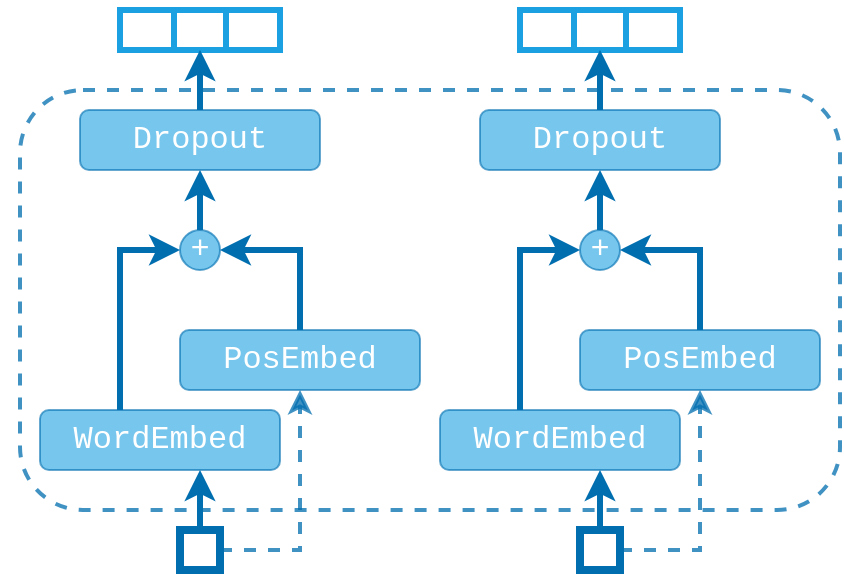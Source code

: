 <mxfile version="21.6.1">
  <diagram name="Page-1" id="Bc5GJkbn-tEceONIMzTU">
    <mxGraphModel dx="899" dy="519" grid="1" gridSize="10" guides="1" tooltips="1" connect="1" arrows="1" fold="1" page="1" pageScale="1" pageWidth="850" pageHeight="1100" math="0" shadow="0">
      <root>
        <mxCell id="0" />
        <mxCell id="1" parent="0" />
        <mxCell id="vSFo7Jb99_2Wq5jZSn7a-172" value="&lt;font style=&quot;font-size: 16px;&quot; face=&quot;Courier New&quot;&gt;elem&lt;sub&gt;1&lt;/sub&gt;&lt;/font&gt;" style="text;html=1;strokeColor=none;fillColor=none;align=center;verticalAlign=middle;whiteSpace=wrap;rounded=0;fontColor=#FFFFFF;" vertex="1" parent="1">
          <mxGeometry x="100" y="300" width="60" height="30" as="geometry" />
        </mxCell>
        <mxCell id="vSFo7Jb99_2Wq5jZSn7a-173" value="&lt;font style=&quot;font-size: 16px;&quot; face=&quot;Courier New&quot;&gt;elem&lt;sub&gt;2&lt;/sub&gt;&lt;/font&gt;" style="text;html=1;strokeColor=none;fillColor=none;align=center;verticalAlign=middle;whiteSpace=wrap;rounded=0;fontColor=#FFFFFF;" vertex="1" parent="1">
          <mxGeometry x="300" y="300" width="60" height="30" as="geometry" />
        </mxCell>
        <mxCell id="vSFo7Jb99_2Wq5jZSn7a-185" value="&lt;font style=&quot;font-size: 16px;&quot; face=&quot;Courier New&quot;&gt;WordEmbed&lt;br&gt;&lt;/font&gt;" style="rounded=1;whiteSpace=wrap;html=1;opacity=60;fillColor=#1ba1e2;fontColor=#ffffff;strokeColor=#006EAF;" vertex="1" parent="1">
          <mxGeometry x="90" y="245" width="120" height="30" as="geometry" />
        </mxCell>
        <mxCell id="vSFo7Jb99_2Wq5jZSn7a-186" value="&lt;font style=&quot;font-size: 16px;&quot; face=&quot;Courier New&quot;&gt;WordEmbed&lt;br&gt;&lt;/font&gt;" style="rounded=1;whiteSpace=wrap;html=1;opacity=60;fillColor=#1ba1e2;fontColor=#ffffff;strokeColor=#006EAF;" vertex="1" parent="1">
          <mxGeometry x="290" y="245" width="120" height="30" as="geometry" />
        </mxCell>
        <mxCell id="vSFo7Jb99_2Wq5jZSn7a-187" value="" style="endArrow=classic;html=1;rounded=0;fillColor=#1ba1e2;strokeColor=#006EAF;strokeWidth=3;" edge="1" parent="1">
          <mxGeometry width="50" height="50" relative="1" as="geometry">
            <mxPoint x="370" y="305" as="sourcePoint" />
            <mxPoint x="370" y="275" as="targetPoint" />
          </mxGeometry>
        </mxCell>
        <mxCell id="vSFo7Jb99_2Wq5jZSn7a-188" value="" style="endArrow=classic;html=1;rounded=0;fillColor=#1ba1e2;strokeColor=#006EAF;strokeWidth=3;" edge="1" parent="1">
          <mxGeometry width="50" height="50" relative="1" as="geometry">
            <mxPoint x="170" y="305" as="sourcePoint" />
            <mxPoint x="170" y="275" as="targetPoint" />
          </mxGeometry>
        </mxCell>
        <mxCell id="vSFo7Jb99_2Wq5jZSn7a-199" value="" style="shape=table;startSize=0;container=1;collapsible=0;childLayout=tableLayout;fontSize=16;fillColor=none;strokeColor=#1BA1E2;strokeWidth=3;" vertex="1" parent="1">
          <mxGeometry x="130" y="45" width="80" height="20" as="geometry" />
        </mxCell>
        <mxCell id="vSFo7Jb99_2Wq5jZSn7a-200" value="" style="shape=tableRow;horizontal=0;startSize=0;swimlaneHead=0;swimlaneBody=0;strokeColor=inherit;top=0;left=0;bottom=0;right=0;collapsible=0;dropTarget=0;fillColor=none;points=[[0,0.5],[1,0.5]];portConstraint=eastwest;fontSize=16;strokeWidth=3;" vertex="1" parent="vSFo7Jb99_2Wq5jZSn7a-199">
          <mxGeometry width="80" height="20" as="geometry" />
        </mxCell>
        <mxCell id="vSFo7Jb99_2Wq5jZSn7a-201" value="" style="shape=partialRectangle;html=1;whiteSpace=wrap;connectable=0;strokeColor=inherit;overflow=hidden;fillColor=none;top=0;left=0;bottom=0;right=0;pointerEvents=1;fontSize=16;" vertex="1" parent="vSFo7Jb99_2Wq5jZSn7a-200">
          <mxGeometry width="27" height="20" as="geometry">
            <mxRectangle width="27" height="20" as="alternateBounds" />
          </mxGeometry>
        </mxCell>
        <mxCell id="vSFo7Jb99_2Wq5jZSn7a-202" value="" style="shape=partialRectangle;html=1;whiteSpace=wrap;connectable=0;strokeColor=inherit;overflow=hidden;fillColor=none;top=0;left=0;bottom=0;right=0;pointerEvents=1;fontSize=16;" vertex="1" parent="vSFo7Jb99_2Wq5jZSn7a-200">
          <mxGeometry x="27" width="26" height="20" as="geometry">
            <mxRectangle width="26" height="20" as="alternateBounds" />
          </mxGeometry>
        </mxCell>
        <mxCell id="vSFo7Jb99_2Wq5jZSn7a-203" value="" style="shape=partialRectangle;html=1;whiteSpace=wrap;connectable=0;strokeColor=inherit;overflow=hidden;fillColor=none;top=0;left=0;bottom=0;right=0;pointerEvents=1;fontSize=16;" vertex="1" parent="vSFo7Jb99_2Wq5jZSn7a-200">
          <mxGeometry x="53" width="27" height="20" as="geometry">
            <mxRectangle width="27" height="20" as="alternateBounds" />
          </mxGeometry>
        </mxCell>
        <mxCell id="vSFo7Jb99_2Wq5jZSn7a-204" value="" style="shape=table;startSize=0;container=1;collapsible=0;childLayout=tableLayout;fontSize=16;fillColor=none;strokeColor=#1BA1E2;strokeWidth=3;" vertex="1" parent="1">
          <mxGeometry x="330" y="45" width="80" height="20" as="geometry" />
        </mxCell>
        <mxCell id="vSFo7Jb99_2Wq5jZSn7a-205" value="" style="shape=tableRow;horizontal=0;startSize=0;swimlaneHead=0;swimlaneBody=0;strokeColor=inherit;top=0;left=0;bottom=0;right=0;collapsible=0;dropTarget=0;fillColor=none;points=[[0,0.5],[1,0.5]];portConstraint=eastwest;fontSize=16;strokeWidth=3;" vertex="1" parent="vSFo7Jb99_2Wq5jZSn7a-204">
          <mxGeometry width="80" height="20" as="geometry" />
        </mxCell>
        <mxCell id="vSFo7Jb99_2Wq5jZSn7a-206" value="" style="shape=partialRectangle;html=1;whiteSpace=wrap;connectable=0;strokeColor=inherit;overflow=hidden;fillColor=none;top=0;left=0;bottom=0;right=0;pointerEvents=1;fontSize=16;" vertex="1" parent="vSFo7Jb99_2Wq5jZSn7a-205">
          <mxGeometry width="27" height="20" as="geometry">
            <mxRectangle width="27" height="20" as="alternateBounds" />
          </mxGeometry>
        </mxCell>
        <mxCell id="vSFo7Jb99_2Wq5jZSn7a-207" value="" style="shape=partialRectangle;html=1;whiteSpace=wrap;connectable=0;strokeColor=inherit;overflow=hidden;fillColor=none;top=0;left=0;bottom=0;right=0;pointerEvents=1;fontSize=16;" vertex="1" parent="vSFo7Jb99_2Wq5jZSn7a-205">
          <mxGeometry x="27" width="26" height="20" as="geometry">
            <mxRectangle width="26" height="20" as="alternateBounds" />
          </mxGeometry>
        </mxCell>
        <mxCell id="vSFo7Jb99_2Wq5jZSn7a-208" value="" style="shape=partialRectangle;html=1;whiteSpace=wrap;connectable=0;strokeColor=inherit;overflow=hidden;fillColor=none;top=0;left=0;bottom=0;right=0;pointerEvents=1;fontSize=16;" vertex="1" parent="vSFo7Jb99_2Wq5jZSn7a-205">
          <mxGeometry x="53" width="27" height="20" as="geometry">
            <mxRectangle width="27" height="20" as="alternateBounds" />
          </mxGeometry>
        </mxCell>
        <mxCell id="vSFo7Jb99_2Wq5jZSn7a-209" value="&lt;font style=&quot;font-size: 16px;&quot; face=&quot;Courier New&quot;&gt;x&lt;sub&gt;1&lt;/sub&gt;&lt;/font&gt;" style="text;html=1;strokeColor=none;fillColor=none;align=center;verticalAlign=middle;whiteSpace=wrap;rounded=0;fontColor=#FFFFFF;" vertex="1" parent="1">
          <mxGeometry x="70" y="40" width="60" height="30" as="geometry" />
        </mxCell>
        <mxCell id="vSFo7Jb99_2Wq5jZSn7a-210" value="&lt;font style=&quot;font-size: 16px;&quot; face=&quot;Courier New&quot;&gt;x&lt;sub&gt;2&lt;/sub&gt;&lt;/font&gt;" style="text;html=1;strokeColor=none;fillColor=none;align=center;verticalAlign=middle;whiteSpace=wrap;rounded=0;fontColor=#FFFFFF;" vertex="1" parent="1">
          <mxGeometry x="270" y="40" width="60" height="30" as="geometry" />
        </mxCell>
        <mxCell id="vSFo7Jb99_2Wq5jZSn7a-213" value="" style="rounded=0;whiteSpace=wrap;html=1;fillColor=none;strokeWidth=4;strokeColor=#006eaf;fontStyle=1" vertex="1" parent="1">
          <mxGeometry x="360" y="305" width="20" height="20" as="geometry" />
        </mxCell>
        <mxCell id="vSFo7Jb99_2Wq5jZSn7a-214" value="" style="rounded=0;whiteSpace=wrap;html=1;fillColor=none;strokeWidth=4;strokeColor=#006eaf;" vertex="1" parent="1">
          <mxGeometry x="160" y="305" width="20" height="20" as="geometry" />
        </mxCell>
        <mxCell id="vSFo7Jb99_2Wq5jZSn7a-215" value="&lt;font style=&quot;font-size: 16px;&quot; face=&quot;Courier New&quot;&gt;PosEmbed&lt;br&gt;&lt;/font&gt;" style="rounded=1;whiteSpace=wrap;html=1;opacity=60;fillColor=#1ba1e2;fontColor=#ffffff;strokeColor=#006EAF;" vertex="1" parent="1">
          <mxGeometry x="160" y="205" width="120" height="30" as="geometry" />
        </mxCell>
        <mxCell id="vSFo7Jb99_2Wq5jZSn7a-216" value="&lt;font style=&quot;font-size: 16px;&quot; face=&quot;Courier New&quot;&gt;PosEmbed&lt;br&gt;&lt;/font&gt;" style="rounded=1;whiteSpace=wrap;html=1;opacity=60;fillColor=#1ba1e2;fontColor=#ffffff;strokeColor=#006EAF;" vertex="1" parent="1">
          <mxGeometry x="360" y="205" width="120" height="30" as="geometry" />
        </mxCell>
        <mxCell id="vSFo7Jb99_2Wq5jZSn7a-218" value="" style="endArrow=classic;html=1;rounded=0;fillColor=#1ba1e2;strokeColor=#006EAF;strokeWidth=2;exitX=1;exitY=0.5;exitDx=0;exitDy=0;dashed=1;opacity=75;" edge="1" parent="1" source="vSFo7Jb99_2Wq5jZSn7a-214">
          <mxGeometry width="50" height="50" relative="1" as="geometry">
            <mxPoint x="220" y="265" as="sourcePoint" />
            <mxPoint x="220" y="235" as="targetPoint" />
            <Array as="points">
              <mxPoint x="220" y="315" />
            </Array>
          </mxGeometry>
        </mxCell>
        <mxCell id="vSFo7Jb99_2Wq5jZSn7a-223" value="" style="endArrow=classic;html=1;rounded=0;fillColor=#1ba1e2;strokeColor=#006EAF;strokeWidth=2;exitX=1;exitY=0.5;exitDx=0;exitDy=0;dashed=1;opacity=75;" edge="1" parent="1">
          <mxGeometry width="50" height="50" relative="1" as="geometry">
            <mxPoint x="380" y="315" as="sourcePoint" />
            <mxPoint x="420" y="235" as="targetPoint" />
            <Array as="points">
              <mxPoint x="420" y="315" />
            </Array>
          </mxGeometry>
        </mxCell>
        <mxCell id="vSFo7Jb99_2Wq5jZSn7a-224" value="&lt;font style=&quot;font-size: 16px;&quot; face=&quot;Courier New&quot;&gt;+&lt;/font&gt;" style="ellipse;whiteSpace=wrap;html=1;aspect=fixed;fillColor=#1ba1e2;fontColor=#ffffff;strokeColor=#006EAF;opacity=60;" vertex="1" parent="1">
          <mxGeometry x="160" y="155" width="20" height="20" as="geometry" />
        </mxCell>
        <mxCell id="vSFo7Jb99_2Wq5jZSn7a-225" value="" style="endArrow=classic;html=1;rounded=0;fillColor=#1ba1e2;strokeColor=#006EAF;strokeWidth=3;entryX=0;entryY=0.5;entryDx=0;entryDy=0;" edge="1" parent="1" target="vSFo7Jb99_2Wq5jZSn7a-224">
          <mxGeometry width="50" height="50" relative="1" as="geometry">
            <mxPoint x="130" y="245" as="sourcePoint" />
            <mxPoint x="130" y="215" as="targetPoint" />
            <Array as="points">
              <mxPoint x="130" y="165" />
            </Array>
          </mxGeometry>
        </mxCell>
        <mxCell id="vSFo7Jb99_2Wq5jZSn7a-226" value="" style="endArrow=classic;html=1;rounded=0;fillColor=#1ba1e2;strokeColor=#006EAF;strokeWidth=3;entryX=1;entryY=0.5;entryDx=0;entryDy=0;" edge="1" parent="1" target="vSFo7Jb99_2Wq5jZSn7a-224">
          <mxGeometry width="50" height="50" relative="1" as="geometry">
            <mxPoint x="220" y="205" as="sourcePoint" />
            <mxPoint x="250" y="125" as="targetPoint" />
            <Array as="points">
              <mxPoint x="220" y="165" />
            </Array>
          </mxGeometry>
        </mxCell>
        <mxCell id="vSFo7Jb99_2Wq5jZSn7a-227" value="" style="endArrow=classic;html=1;rounded=0;fillColor=#1ba1e2;strokeColor=#006EAF;strokeWidth=3;" edge="1" parent="1">
          <mxGeometry width="50" height="50" relative="1" as="geometry">
            <mxPoint x="170" y="95" as="sourcePoint" />
            <mxPoint x="170" y="65" as="targetPoint" />
          </mxGeometry>
        </mxCell>
        <mxCell id="vSFo7Jb99_2Wq5jZSn7a-228" value="&lt;font style=&quot;font-size: 16px;&quot; face=&quot;Courier New&quot;&gt;+&lt;/font&gt;" style="ellipse;whiteSpace=wrap;html=1;aspect=fixed;fillColor=#1ba1e2;fontColor=#ffffff;strokeColor=#006EAF;opacity=60;" vertex="1" parent="1">
          <mxGeometry x="360" y="155" width="20" height="20" as="geometry" />
        </mxCell>
        <mxCell id="vSFo7Jb99_2Wq5jZSn7a-229" value="" style="endArrow=classic;html=1;rounded=0;fillColor=#1ba1e2;strokeColor=#006EAF;strokeWidth=3;entryX=0;entryY=0.5;entryDx=0;entryDy=0;" edge="1" parent="1" target="vSFo7Jb99_2Wq5jZSn7a-228">
          <mxGeometry width="50" height="50" relative="1" as="geometry">
            <mxPoint x="330" y="245" as="sourcePoint" />
            <mxPoint x="330" y="215" as="targetPoint" />
            <Array as="points">
              <mxPoint x="330" y="165" />
            </Array>
          </mxGeometry>
        </mxCell>
        <mxCell id="vSFo7Jb99_2Wq5jZSn7a-230" value="" style="endArrow=classic;html=1;rounded=0;fillColor=#1ba1e2;strokeColor=#006EAF;strokeWidth=3;entryX=1;entryY=0.5;entryDx=0;entryDy=0;" edge="1" parent="1" target="vSFo7Jb99_2Wq5jZSn7a-228">
          <mxGeometry width="50" height="50" relative="1" as="geometry">
            <mxPoint x="420" y="205" as="sourcePoint" />
            <mxPoint x="450" y="125" as="targetPoint" />
            <Array as="points">
              <mxPoint x="420" y="165" />
            </Array>
          </mxGeometry>
        </mxCell>
        <mxCell id="vSFo7Jb99_2Wq5jZSn7a-231" value="" style="endArrow=classic;html=1;rounded=0;fillColor=#1ba1e2;strokeColor=#006EAF;strokeWidth=3;" edge="1" parent="1">
          <mxGeometry width="50" height="50" relative="1" as="geometry">
            <mxPoint x="370" y="95" as="sourcePoint" />
            <mxPoint x="370" y="65" as="targetPoint" />
          </mxGeometry>
        </mxCell>
        <mxCell id="vSFo7Jb99_2Wq5jZSn7a-232" value="" style="rounded=1;whiteSpace=wrap;html=1;fillColor=none;strokeColor=#006eaf;dashed=1;strokeWidth=2;opacity=75;" vertex="1" parent="1">
          <mxGeometry x="80" y="85" width="410" height="210" as="geometry" />
        </mxCell>
        <mxCell id="vSFo7Jb99_2Wq5jZSn7a-237" value="&lt;font style=&quot;font-size: 16px;&quot; face=&quot;Courier New&quot;&gt;Dropout&lt;br&gt;&lt;/font&gt;" style="rounded=1;whiteSpace=wrap;html=1;opacity=60;fillColor=#1ba1e2;fontColor=#ffffff;strokeColor=#006EAF;" vertex="1" parent="1">
          <mxGeometry x="110" y="95" width="120" height="30" as="geometry" />
        </mxCell>
        <mxCell id="vSFo7Jb99_2Wq5jZSn7a-238" value="&lt;font style=&quot;font-size: 16px;&quot; face=&quot;Courier New&quot;&gt;Dropout&lt;br&gt;&lt;/font&gt;" style="rounded=1;whiteSpace=wrap;html=1;opacity=60;fillColor=#1ba1e2;fontColor=#ffffff;strokeColor=#006EAF;" vertex="1" parent="1">
          <mxGeometry x="310" y="95" width="120" height="30" as="geometry" />
        </mxCell>
        <mxCell id="vSFo7Jb99_2Wq5jZSn7a-239" value="" style="endArrow=classic;html=1;rounded=0;fillColor=#1ba1e2;strokeColor=#006EAF;strokeWidth=3;" edge="1" parent="1">
          <mxGeometry width="50" height="50" relative="1" as="geometry">
            <mxPoint x="370" y="155" as="sourcePoint" />
            <mxPoint x="370" y="125" as="targetPoint" />
          </mxGeometry>
        </mxCell>
        <mxCell id="vSFo7Jb99_2Wq5jZSn7a-240" value="" style="endArrow=classic;html=1;rounded=0;fillColor=#1ba1e2;strokeColor=#006EAF;strokeWidth=3;" edge="1" parent="1">
          <mxGeometry width="50" height="50" relative="1" as="geometry">
            <mxPoint x="170" y="155" as="sourcePoint" />
            <mxPoint x="170" y="125" as="targetPoint" />
          </mxGeometry>
        </mxCell>
      </root>
    </mxGraphModel>
  </diagram>
</mxfile>
